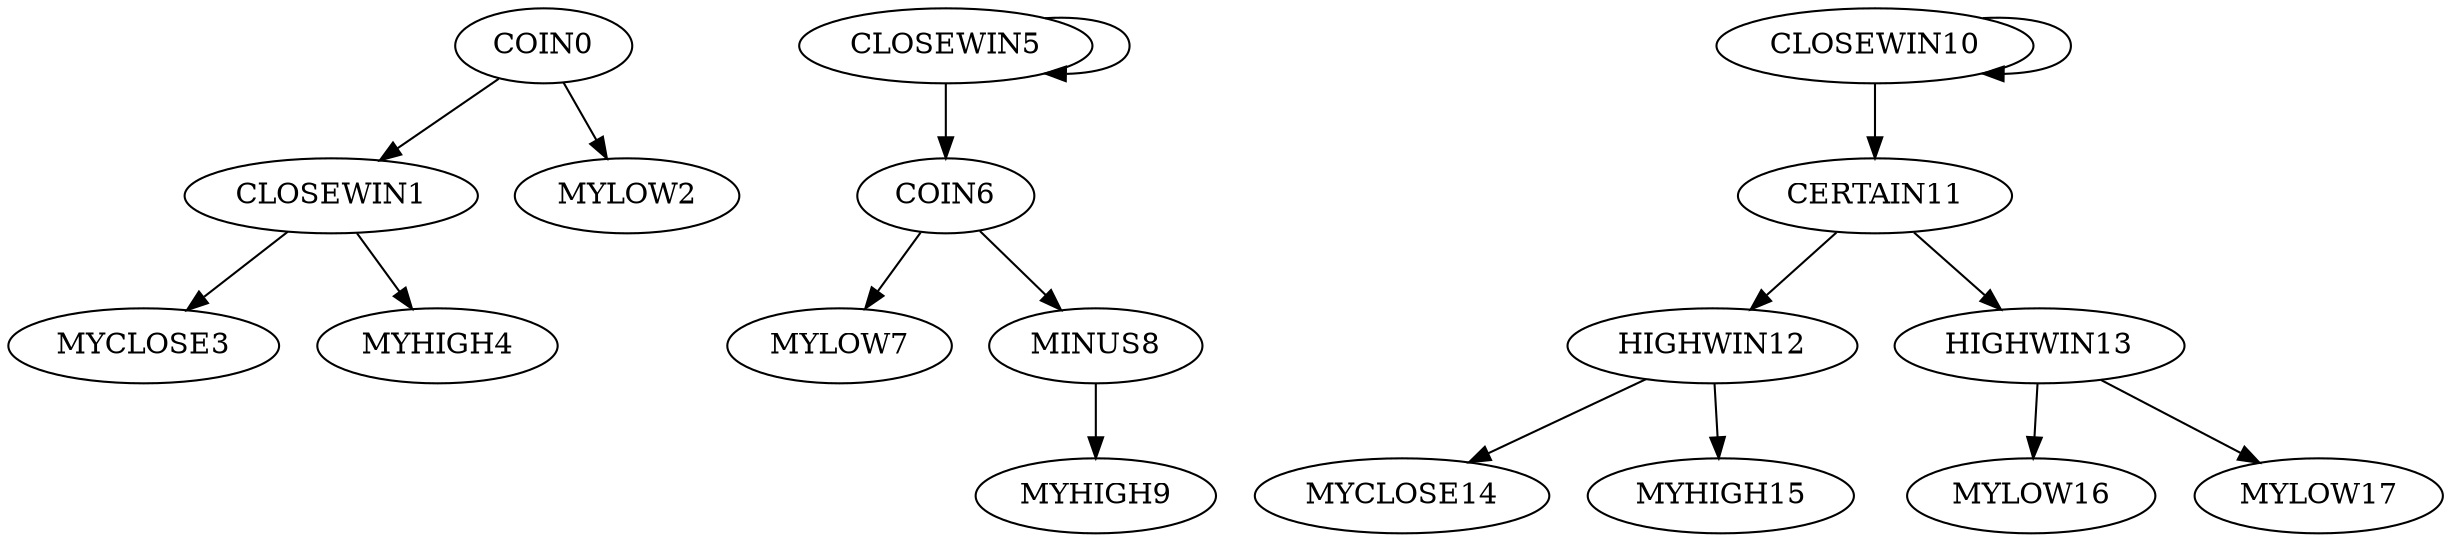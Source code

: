 digraph T {
	COIN0 -> CLOSEWIN1;
	COIN0 -> MYLOW2;
	CLOSEWIN1 -> MYCLOSE3;
	CLOSEWIN1 -> MYHIGH4;
	CLOSEWIN5 -> CLOSEWIN5;
	CLOSEWIN5 -> COIN6;
	COIN6 -> MYLOW7;
	COIN6 -> MINUS8;
	MINUS8 -> MYHIGH9;
	CLOSEWIN10 -> CLOSEWIN10;
	CLOSEWIN10 -> CERTAIN11;
	CERTAIN11 -> HIGHWIN12;
	CERTAIN11 -> HIGHWIN13;
	HIGHWIN12 -> MYCLOSE14;
	HIGHWIN12 -> MYHIGH15;
	HIGHWIN13 -> MYLOW16;
	HIGHWIN13 -> MYLOW17;
}